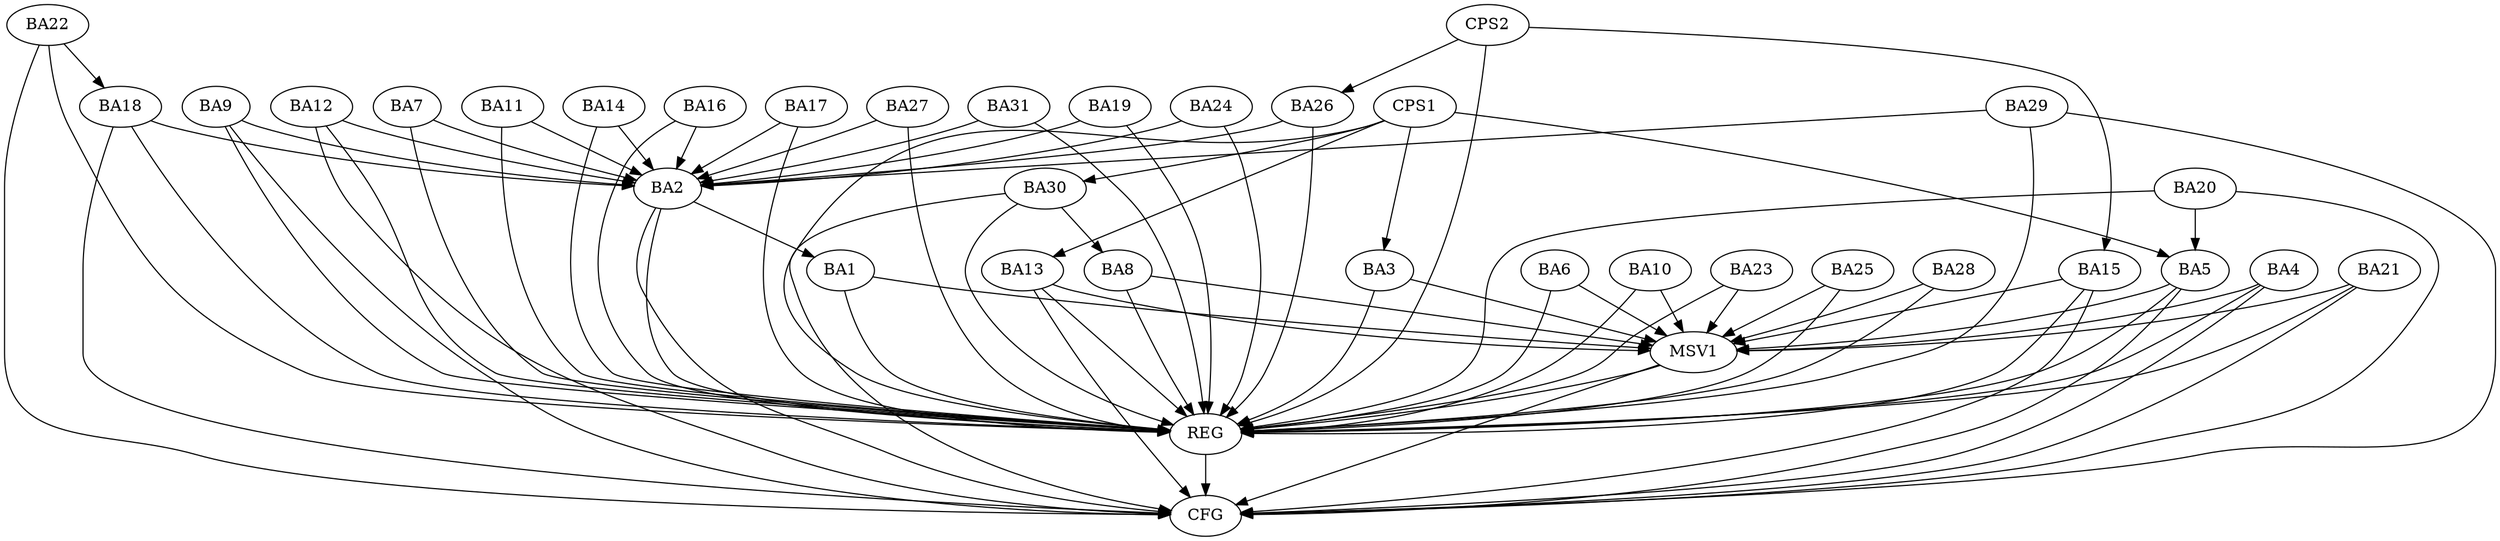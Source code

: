 strict digraph G {
  BA1 [ label="BA1" ];
  BA2 [ label="BA2" ];
  BA3 [ label="BA3" ];
  BA4 [ label="BA4" ];
  BA5 [ label="BA5" ];
  BA6 [ label="BA6" ];
  BA7 [ label="BA7" ];
  BA8 [ label="BA8" ];
  BA9 [ label="BA9" ];
  BA10 [ label="BA10" ];
  BA11 [ label="BA11" ];
  BA12 [ label="BA12" ];
  BA13 [ label="BA13" ];
  BA14 [ label="BA14" ];
  BA15 [ label="BA15" ];
  BA16 [ label="BA16" ];
  BA17 [ label="BA17" ];
  BA18 [ label="BA18" ];
  BA19 [ label="BA19" ];
  BA20 [ label="BA20" ];
  BA21 [ label="BA21" ];
  BA22 [ label="BA22" ];
  BA23 [ label="BA23" ];
  BA24 [ label="BA24" ];
  BA25 [ label="BA25" ];
  BA26 [ label="BA26" ];
  BA27 [ label="BA27" ];
  BA28 [ label="BA28" ];
  BA29 [ label="BA29" ];
  BA30 [ label="BA30" ];
  BA31 [ label="BA31" ];
  CPS1 [ label="CPS1" ];
  CPS2 [ label="CPS2" ];
  REG [ label="REG" ];
  CFG [ label="CFG" ];
  MSV1 [ label="MSV1" ];
  BA2 -> BA1;
  BA20 -> BA5;
  BA22 -> BA18;
  BA30 -> BA8;
  CPS1 -> BA5;
  CPS1 -> BA30;
  CPS1 -> BA13;
  CPS1 -> BA3;
  CPS2 -> BA15;
  CPS2 -> BA26;
  BA1 -> REG;
  BA2 -> REG;
  BA3 -> REG;
  BA4 -> REG;
  BA5 -> REG;
  BA6 -> REG;
  BA7 -> REG;
  BA8 -> REG;
  BA9 -> REG;
  BA10 -> REG;
  BA11 -> REG;
  BA12 -> REG;
  BA13 -> REG;
  BA14 -> REG;
  BA15 -> REG;
  BA16 -> REG;
  BA17 -> REG;
  BA18 -> REG;
  BA19 -> REG;
  BA20 -> REG;
  BA21 -> REG;
  BA22 -> REG;
  BA23 -> REG;
  BA24 -> REG;
  BA25 -> REG;
  BA26 -> REG;
  BA27 -> REG;
  BA28 -> REG;
  BA29 -> REG;
  BA30 -> REG;
  BA31 -> REG;
  CPS1 -> REG;
  CPS2 -> REG;
  BA4 -> CFG;
  BA30 -> CFG;
  BA12 -> CFG;
  BA2 -> CFG;
  BA13 -> CFG;
  BA22 -> CFG;
  BA15 -> CFG;
  BA29 -> CFG;
  BA9 -> CFG;
  BA21 -> CFG;
  BA5 -> CFG;
  BA20 -> CFG;
  BA18 -> CFG;
  REG -> CFG;
  BA26 -> BA2;
  BA12 -> BA2;
  BA17 -> BA2;
  BA27 -> BA2;
  BA9 -> BA2;
  BA11 -> BA2;
  BA31 -> BA2;
  BA16 -> BA2;
  BA18 -> BA2;
  BA7 -> BA2;
  BA29 -> BA2;
  BA19 -> BA2;
  BA14 -> BA2;
  BA24 -> BA2;
  BA1 -> MSV1;
  BA3 -> MSV1;
  BA4 -> MSV1;
  BA5 -> MSV1;
  BA6 -> MSV1;
  BA8 -> MSV1;
  BA10 -> MSV1;
  BA15 -> MSV1;
  BA23 -> MSV1;
  BA28 -> MSV1;
  BA25 -> MSV1;
  BA13 -> MSV1;
  BA21 -> MSV1;
  MSV1 -> REG;
  MSV1 -> CFG;
}
